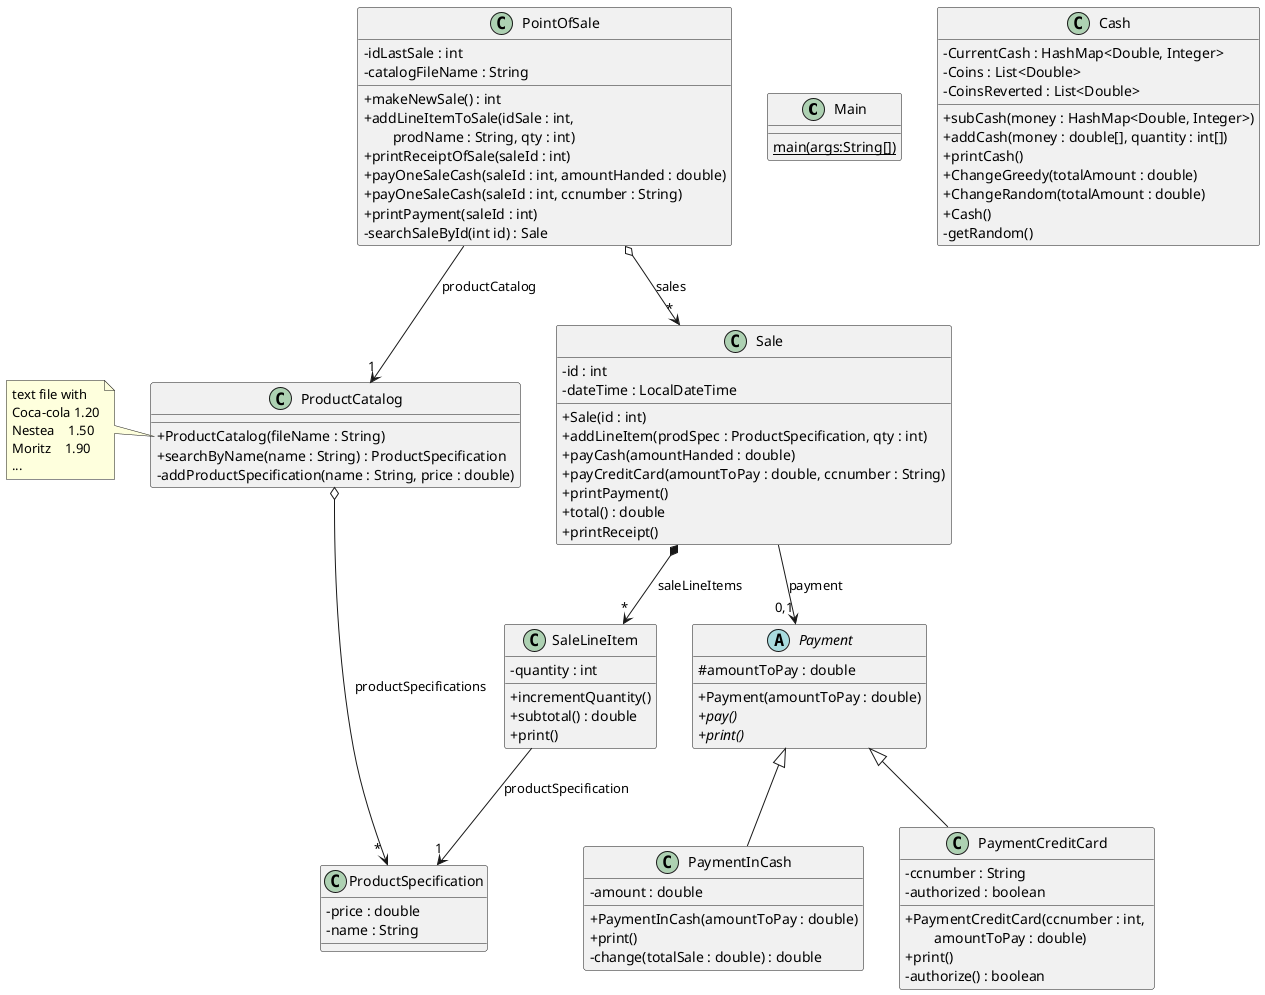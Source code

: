 @startuml
'https://plantuml.com/class-diagram
skinparam classAttributeIconSize 0

class Main {
{static} main(args:String[])
}

class PointOfSale {
- idLastSale : int
- catalogFileName : String
+ makeNewSale() : int
+ addLineItemToSale(idSale : int, \n\tprodName : String, qty : int)
+ printReceiptOfSale(saleId : int)
+ payOneSaleCash(saleId : int, amountHanded : double)
+ payOneSaleCash(saleId : int, ccnumber : String)
+ printPayment(saleId : int)
- searchSaleById(int id) : Sale
}

class ProductCatalog {
+ ProductCatalog(fileName : String)
+ searchByName(name : String) : ProductSpecification
- addProductSpecification(name : String, price : double)
}

note left of ProductCatalog::ProductCatalog {
text file with
Coca-cola 1.20
Nestea    1.50
Moritz    1.90
...
}

class ProductSpecification {
- price : double
- name : String
}

class Sale {
- id : int
- dateTime : LocalDateTime
+ Sale(id : int)
+ addLineItem(prodSpec : ProductSpecification, qty : int)
+ payCash(amountHanded : double)
+ payCreditCard(amountToPay : double, ccnumber : String)
+ printPayment()
+ total() : double
+ printReceipt()

}

class SaleLineItem {
- quantity : int
+ incrementQuantity()
+ subtotal() : double
+ print()
}

abstract class Payment {
  # amountToPay : double
  + Payment(amountToPay : double)
  + {abstract} pay()
  + {abstract} print()
}

class PaymentInCash extends Payment {
  - amount : double
  + PaymentInCash(amountToPay : double)
  + print()
  - change(totalSale : double) : double
}

Sale --> "0,1" Payment : payment


class PaymentCreditCard extends Payment {
  - ccnumber : String
  - authorized : boolean  
  + PaymentCreditCard(ccnumber : int, \n\tamountToPay : double)
  + print()
  - authorize() : boolean
}

class Cash{
    - CurrentCash : HashMap<Double, Integer>
    - Coins : List<Double>
    - CoinsReverted : List<Double>
    + subCash(money : HashMap<Double, Integer>)
    + addCash(money : double[], quantity : int[])
    + printCash()
    + ChangeGreedy(totalAmount : double)
    + ChangeRandom(totalAmount : double)
    + Cash()
    - getRandom()
}
PointOfSale o--> "*" Sale : sales
Sale *--> "*" SaleLineItem : saleLineItems
SaleLineItem --> "1" ProductSpecification : productSpecification
PointOfSale --> "1" ProductCatalog : productCatalog
ProductCatalog o--> " * " ProductSpecification : productSpecifications

@enduml